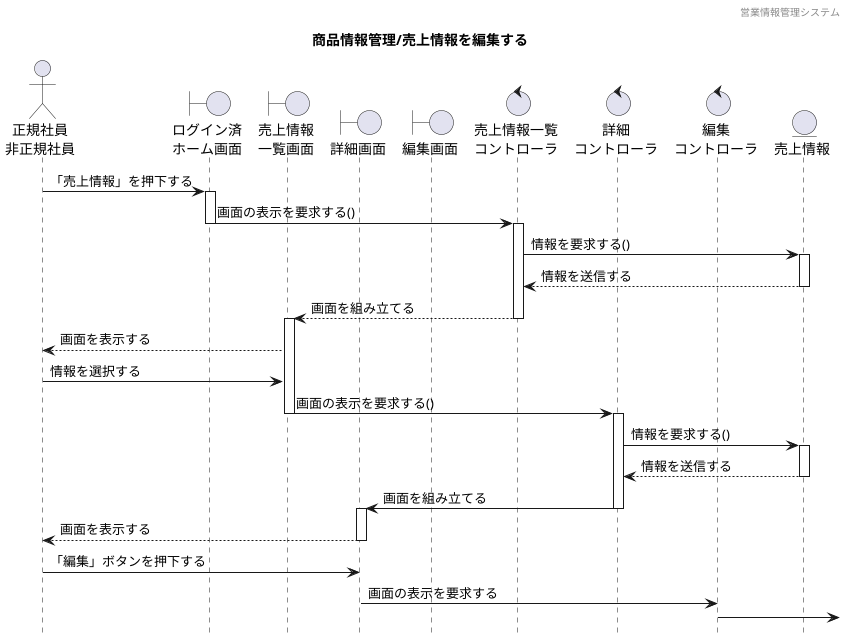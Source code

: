 @startuml ../../images/売上/売上情報管理_編集

hide footbox
header 営業情報管理システム
title 商品情報管理/売上情報を編集する

' actor "" as a
actor "正規社員\n非正規社員" as a1

' boundary "" as b
boundary "ログイン済\nホーム画面" as b1
boundary "売上情報\n一覧画面" as b2
boundary "詳細画面" as b3
boundary "編集画面" as b4

' control "" as c
control "売上情報一覧\nコントローラ" as c1
control "詳細\nコントローラ" as c2
control "編集\nコントローラ" as c3

' entity "" as e
entity "売上情報" as e1

a1 -> b1 : 「売上情報」を押下する
activate b1
b1 -> c1 : 画面の表示を要求する()
deactivate b1
activate c1
c1 -> e1 : 情報を要求する()
activate e1
e1 --> c1 : 情報を送信する
deactivate e1
c1 --> b2 : 画面を組み立てる
deactivate c1
activate b2
b2 --> a1 : 画面を表示する
a1 -> b2 : 情報を選択する
b2 -> c2 : 画面の表示を要求する()
deactivate b2
activate c2
c2 -> e1 : 情報を要求する()
activate e1
e1 --> c2 : 情報を送信する
deactivate e1
c2 -> b3 : 画面を組み立てる
deactivate c2 
activate b3
b3 --> a1 : 画面を表示する
deactivate b3
a1 -> b3 : 「編集」ボタンを押下する
b3 -> c3 : 画面の表示を要求する
c3 -> 

@enduml